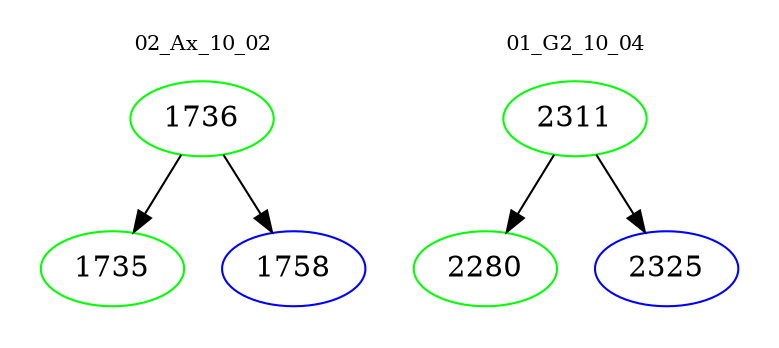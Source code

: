 digraph{
subgraph cluster_0 {
color = white
label = "02_Ax_10_02";
fontsize=10;
T0_1736 [label="1736", color="green"]
T0_1736 -> T0_1735 [color="black"]
T0_1735 [label="1735", color="green"]
T0_1736 -> T0_1758 [color="black"]
T0_1758 [label="1758", color="blue"]
}
subgraph cluster_1 {
color = white
label = "01_G2_10_04";
fontsize=10;
T1_2311 [label="2311", color="green"]
T1_2311 -> T1_2280 [color="black"]
T1_2280 [label="2280", color="green"]
T1_2311 -> T1_2325 [color="black"]
T1_2325 [label="2325", color="blue"]
}
}

